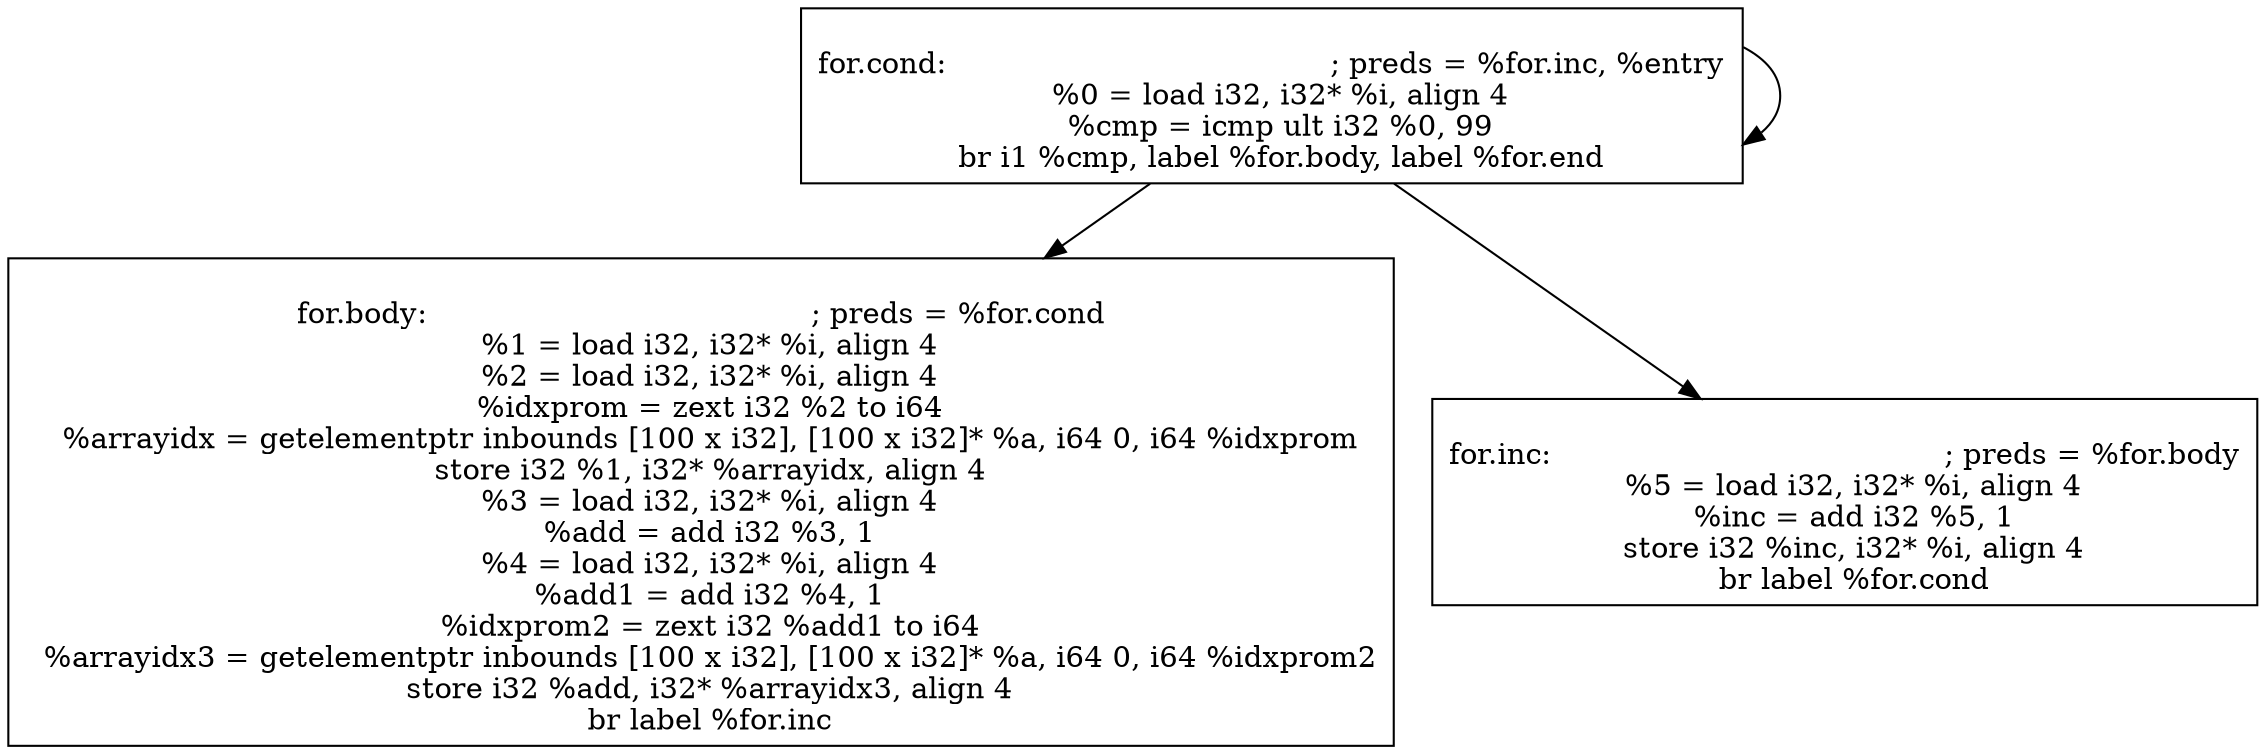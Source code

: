 
digraph G {


node27 [label="
for.body:                                         ; preds = %for.cond
  %1 = load i32, i32* %i, align 4
  %2 = load i32, i32* %i, align 4
  %idxprom = zext i32 %2 to i64
  %arrayidx = getelementptr inbounds [100 x i32], [100 x i32]* %a, i64 0, i64 %idxprom
  store i32 %1, i32* %arrayidx, align 4
  %3 = load i32, i32* %i, align 4
  %add = add i32 %3, 1
  %4 = load i32, i32* %i, align 4
  %add1 = add i32 %4, 1
  %idxprom2 = zext i32 %add1 to i64
  %arrayidx3 = getelementptr inbounds [100 x i32], [100 x i32]* %a, i64 0, i64 %idxprom2
  store i32 %add, i32* %arrayidx3, align 4
  br label %for.inc
",shape=rectangle ]
node25 [label="
for.inc:                                          ; preds = %for.body
  %5 = load i32, i32* %i, align 4
  %inc = add i32 %5, 1
  store i32 %inc, i32* %i, align 4
  br label %for.cond
",shape=rectangle ]
node26 [label="
for.cond:                                         ; preds = %for.inc, %entry
  %0 = load i32, i32* %i, align 4
  %cmp = icmp ult i32 %0, 99
  br i1 %cmp, label %for.body, label %for.end
",shape=rectangle ]

node26->node27 [ ]
node26->node25 [ ]
node26->node26 [ ]


}
